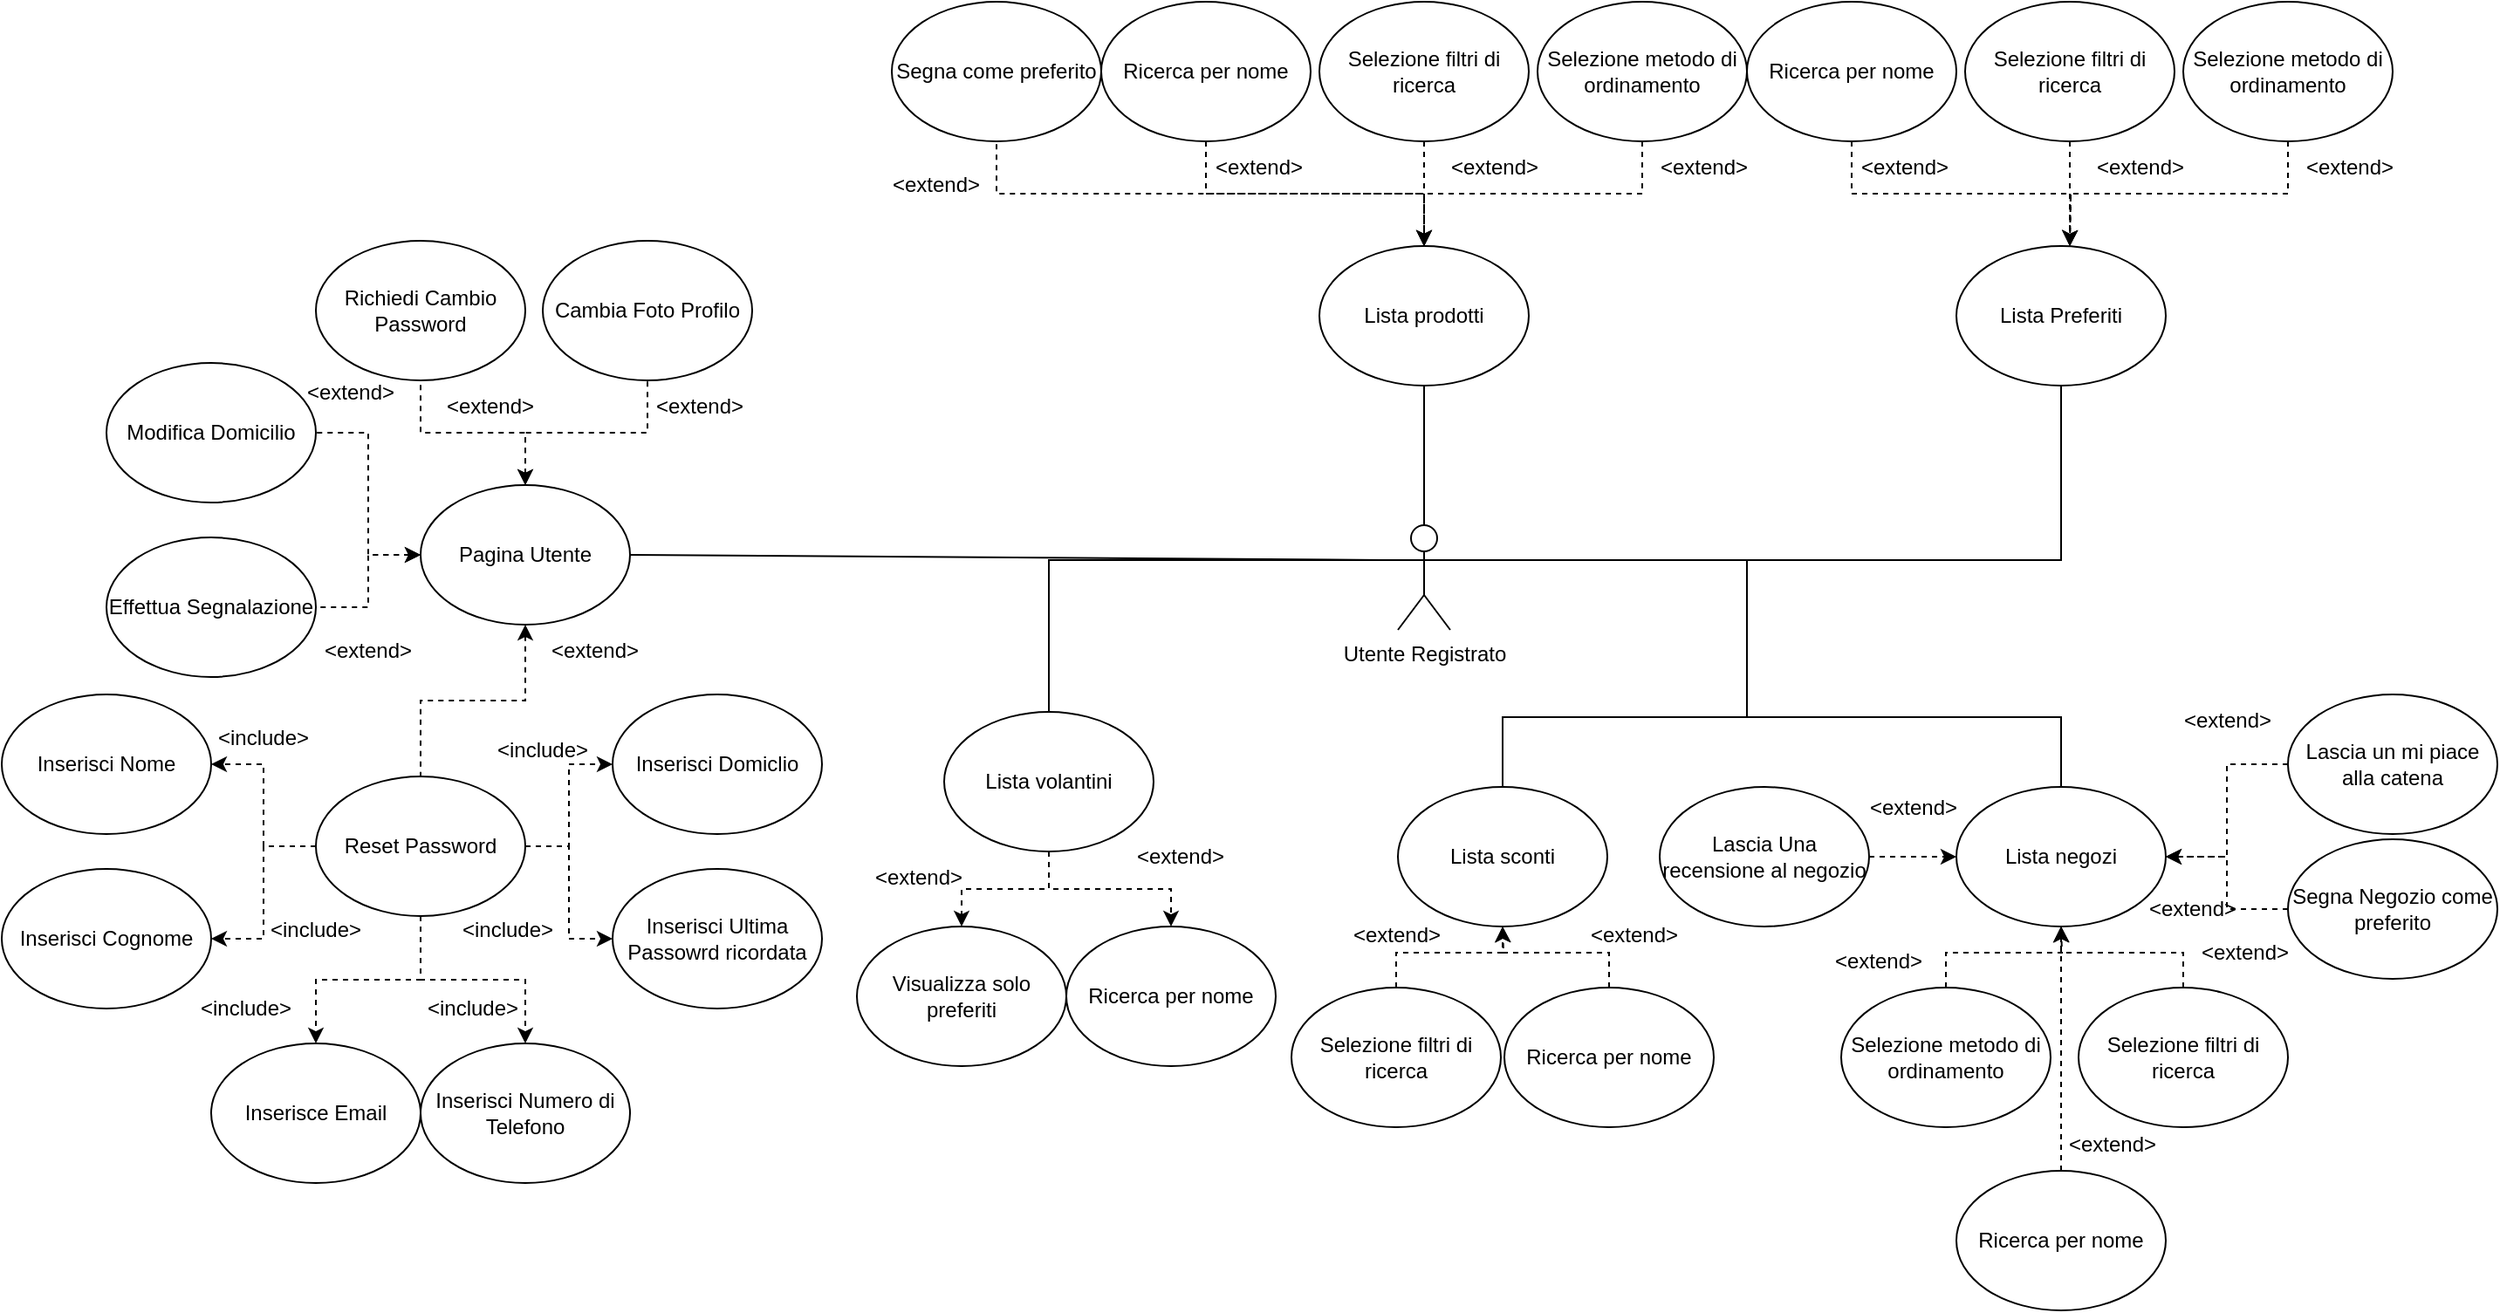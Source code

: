 <mxfile version="22.0.3" type="device">
  <diagram name="Pagina-1" id="lVRO8FN0cl4bYZhDUq4U">
    <mxGraphModel dx="2261" dy="1993" grid="1" gridSize="10" guides="1" tooltips="1" connect="1" arrows="1" fold="1" page="1" pageScale="1" pageWidth="827" pageHeight="1169" math="0" shadow="0">
      <root>
        <mxCell id="0" />
        <mxCell id="1" parent="0" />
        <mxCell id="lUNp4pjnAdWulqzOHJXf-30" style="edgeStyle=orthogonalEdgeStyle;rounded=0;orthogonalLoop=1;jettySize=auto;html=1;exitX=0;exitY=0.333;exitDx=0;exitDy=0;exitPerimeter=0;endArrow=none;endFill=0;" edge="1" parent="1" source="L7NKFnQ29NJkpKg581X9-1" target="L7NKFnQ29NJkpKg581X9-86">
          <mxGeometry relative="1" as="geometry" />
        </mxCell>
        <mxCell id="lUNp4pjnAdWulqzOHJXf-36" style="edgeStyle=orthogonalEdgeStyle;rounded=0;orthogonalLoop=1;jettySize=auto;html=1;exitX=1;exitY=0.333;exitDx=0;exitDy=0;exitPerimeter=0;endArrow=none;endFill=0;" edge="1" parent="1" source="L7NKFnQ29NJkpKg581X9-1" target="lUNp4pjnAdWulqzOHJXf-35">
          <mxGeometry relative="1" as="geometry" />
        </mxCell>
        <mxCell id="L7NKFnQ29NJkpKg581X9-1" value="Utente Registrato" style="shape=umlActor;verticalLabelPosition=bottom;verticalAlign=top;html=1;outlineConnect=0;" parent="1" vertex="1">
          <mxGeometry x="100" y="160" width="30" height="60" as="geometry" />
        </mxCell>
        <mxCell id="lUNp4pjnAdWulqzOHJXf-24" style="edgeStyle=orthogonalEdgeStyle;rounded=0;orthogonalLoop=1;jettySize=auto;html=1;dashed=1;startArrow=classic;startFill=1;endArrow=none;endFill=0;" edge="1" parent="1" target="lUNp4pjnAdWulqzOHJXf-23">
          <mxGeometry relative="1" as="geometry">
            <mxPoint x="115" as="sourcePoint" />
            <Array as="points">
              <mxPoint x="115" y="-30" />
              <mxPoint x="-130" y="-30" />
            </Array>
          </mxGeometry>
        </mxCell>
        <mxCell id="L7NKFnQ29NJkpKg581X9-22" value="Lista prodotti" style="ellipse;whiteSpace=wrap;html=1;" parent="1" vertex="1">
          <mxGeometry x="55" width="120" height="80" as="geometry" />
        </mxCell>
        <mxCell id="L7NKFnQ29NJkpKg581X9-31" style="edgeStyle=orthogonalEdgeStyle;rounded=0;orthogonalLoop=1;jettySize=auto;html=1;exitX=0.5;exitY=0;exitDx=0;exitDy=0;endArrow=none;endFill=0;" parent="1" source="L7NKFnQ29NJkpKg581X9-23" edge="1">
          <mxGeometry relative="1" as="geometry">
            <mxPoint x="130" y="180" as="targetPoint" />
            <Array as="points">
              <mxPoint x="160" y="270" />
              <mxPoint x="300" y="270" />
              <mxPoint x="300" y="180" />
            </Array>
          </mxGeometry>
        </mxCell>
        <mxCell id="L7NKFnQ29NJkpKg581X9-23" value="Lista sconti" style="ellipse;whiteSpace=wrap;html=1;" parent="1" vertex="1">
          <mxGeometry x="100" y="310" width="120" height="80" as="geometry" />
        </mxCell>
        <mxCell id="L7NKFnQ29NJkpKg581X9-30" style="edgeStyle=orthogonalEdgeStyle;rounded=0;orthogonalLoop=1;jettySize=auto;html=1;exitX=0.5;exitY=0;exitDx=0;exitDy=0;entryX=1;entryY=0.333;entryDx=0;entryDy=0;entryPerimeter=0;endArrow=none;endFill=0;" parent="1" source="L7NKFnQ29NJkpKg581X9-24" target="L7NKFnQ29NJkpKg581X9-1" edge="1">
          <mxGeometry relative="1" as="geometry">
            <mxPoint x="180" y="190" as="targetPoint" />
            <Array as="points">
              <mxPoint x="480" y="270" />
              <mxPoint x="300" y="270" />
              <mxPoint x="300" y="180" />
            </Array>
          </mxGeometry>
        </mxCell>
        <mxCell id="L7NKFnQ29NJkpKg581X9-24" value="Lista negozi" style="ellipse;whiteSpace=wrap;html=1;" parent="1" vertex="1">
          <mxGeometry x="420" y="310" width="120" height="80" as="geometry" />
        </mxCell>
        <mxCell id="L7NKFnQ29NJkpKg581X9-32" style="edgeStyle=orthogonalEdgeStyle;rounded=0;orthogonalLoop=1;jettySize=auto;html=1;exitX=0.5;exitY=1;exitDx=0;exitDy=0;entryX=0.5;entryY=0;entryDx=0;entryDy=0;entryPerimeter=0;endArrow=none;endFill=0;" parent="1" source="L7NKFnQ29NJkpKg581X9-22" target="L7NKFnQ29NJkpKg581X9-1" edge="1">
          <mxGeometry relative="1" as="geometry" />
        </mxCell>
        <mxCell id="L7NKFnQ29NJkpKg581X9-48" style="edgeStyle=orthogonalEdgeStyle;rounded=0;orthogonalLoop=1;jettySize=auto;html=1;exitX=0.5;exitY=1;exitDx=0;exitDy=0;dashed=1;endArrow=none;endFill=0;startArrow=classic;startFill=1;" parent="1" source="L7NKFnQ29NJkpKg581X9-34" target="L7NKFnQ29NJkpKg581X9-42" edge="1">
          <mxGeometry relative="1" as="geometry" />
        </mxCell>
        <mxCell id="L7NKFnQ29NJkpKg581X9-49" style="edgeStyle=orthogonalEdgeStyle;rounded=0;orthogonalLoop=1;jettySize=auto;html=1;exitX=0;exitY=0.5;exitDx=0;exitDy=0;dashed=1;endArrow=none;endFill=0;startArrow=classic;startFill=1;" parent="1" source="L7NKFnQ29NJkpKg581X9-34" target="L7NKFnQ29NJkpKg581X9-41" edge="1">
          <mxGeometry relative="1" as="geometry" />
        </mxCell>
        <mxCell id="L7NKFnQ29NJkpKg581X9-51" style="edgeStyle=orthogonalEdgeStyle;rounded=0;orthogonalLoop=1;jettySize=auto;html=1;exitX=0.5;exitY=0;exitDx=0;exitDy=0;dashed=1;endArrow=none;endFill=0;startArrow=classic;startFill=1;" parent="1" source="L7NKFnQ29NJkpKg581X9-34" target="L7NKFnQ29NJkpKg581X9-37" edge="1">
          <mxGeometry relative="1" as="geometry" />
        </mxCell>
        <mxCell id="L7NKFnQ29NJkpKg581X9-52" style="edgeStyle=orthogonalEdgeStyle;rounded=0;orthogonalLoop=1;jettySize=auto;html=1;exitX=0.5;exitY=0;exitDx=0;exitDy=0;dashed=1;endArrow=none;endFill=0;startArrow=classic;startFill=1;" parent="1" source="L7NKFnQ29NJkpKg581X9-34" target="L7NKFnQ29NJkpKg581X9-36" edge="1">
          <mxGeometry relative="1" as="geometry" />
        </mxCell>
        <mxCell id="L7NKFnQ29NJkpKg581X9-34" value="Pagina Utente" style="ellipse;whiteSpace=wrap;html=1;" parent="1" vertex="1">
          <mxGeometry x="-460" y="137" width="120" height="80" as="geometry" />
        </mxCell>
        <mxCell id="L7NKFnQ29NJkpKg581X9-35" value="" style="endArrow=none;html=1;rounded=0;exitX=1;exitY=0.5;exitDx=0;exitDy=0;" parent="1" source="L7NKFnQ29NJkpKg581X9-34" edge="1">
          <mxGeometry width="50" height="50" relative="1" as="geometry">
            <mxPoint x="-140" y="270" as="sourcePoint" />
            <mxPoint x="90" y="180" as="targetPoint" />
          </mxGeometry>
        </mxCell>
        <mxCell id="L7NKFnQ29NJkpKg581X9-36" value="Cambia Foto Profilo" style="ellipse;whiteSpace=wrap;html=1;" parent="1" vertex="1">
          <mxGeometry x="-390" y="-3" width="120" height="80" as="geometry" />
        </mxCell>
        <mxCell id="L7NKFnQ29NJkpKg581X9-37" value="Richiedi Cambio Password" style="ellipse;whiteSpace=wrap;html=1;" parent="1" vertex="1">
          <mxGeometry x="-520" y="-3" width="120" height="80" as="geometry" />
        </mxCell>
        <mxCell id="L7NKFnQ29NJkpKg581X9-38" value="Modifica Domicilio" style="ellipse;whiteSpace=wrap;html=1;" parent="1" vertex="1">
          <mxGeometry x="-640" y="67" width="120" height="80" as="geometry" />
        </mxCell>
        <mxCell id="L7NKFnQ29NJkpKg581X9-41" value="Effettua Segnalazione" style="ellipse;whiteSpace=wrap;html=1;" parent="1" vertex="1">
          <mxGeometry x="-640" y="167" width="120" height="80" as="geometry" />
        </mxCell>
        <mxCell id="lUNp4pjnAdWulqzOHJXf-8" style="edgeStyle=orthogonalEdgeStyle;rounded=0;orthogonalLoop=1;jettySize=auto;html=1;exitX=0.5;exitY=1;exitDx=0;exitDy=0;dashed=1;" edge="1" parent="1" source="L7NKFnQ29NJkpKg581X9-42" target="lUNp4pjnAdWulqzOHJXf-7">
          <mxGeometry relative="1" as="geometry" />
        </mxCell>
        <mxCell id="lUNp4pjnAdWulqzOHJXf-9" style="edgeStyle=orthogonalEdgeStyle;rounded=0;orthogonalLoop=1;jettySize=auto;html=1;exitX=0.5;exitY=1;exitDx=0;exitDy=0;dashed=1;" edge="1" parent="1" source="L7NKFnQ29NJkpKg581X9-42" target="lUNp4pjnAdWulqzOHJXf-6">
          <mxGeometry relative="1" as="geometry" />
        </mxCell>
        <mxCell id="lUNp4pjnAdWulqzOHJXf-10" style="edgeStyle=orthogonalEdgeStyle;rounded=0;orthogonalLoop=1;jettySize=auto;html=1;exitX=0;exitY=0.5;exitDx=0;exitDy=0;dashed=1;" edge="1" parent="1" source="L7NKFnQ29NJkpKg581X9-42" target="lUNp4pjnAdWulqzOHJXf-4">
          <mxGeometry relative="1" as="geometry" />
        </mxCell>
        <mxCell id="lUNp4pjnAdWulqzOHJXf-11" style="edgeStyle=orthogonalEdgeStyle;rounded=0;orthogonalLoop=1;jettySize=auto;html=1;exitX=0;exitY=0.5;exitDx=0;exitDy=0;dashed=1;" edge="1" parent="1" source="L7NKFnQ29NJkpKg581X9-42" target="lUNp4pjnAdWulqzOHJXf-5">
          <mxGeometry relative="1" as="geometry" />
        </mxCell>
        <mxCell id="lUNp4pjnAdWulqzOHJXf-14" style="edgeStyle=orthogonalEdgeStyle;rounded=0;orthogonalLoop=1;jettySize=auto;html=1;exitX=1;exitY=0.5;exitDx=0;exitDy=0;dashed=1;" edge="1" parent="1" source="L7NKFnQ29NJkpKg581X9-42" target="lUNp4pjnAdWulqzOHJXf-12">
          <mxGeometry relative="1" as="geometry" />
        </mxCell>
        <mxCell id="lUNp4pjnAdWulqzOHJXf-15" style="edgeStyle=orthogonalEdgeStyle;rounded=0;orthogonalLoop=1;jettySize=auto;html=1;exitX=1;exitY=0.5;exitDx=0;exitDy=0;dashed=1;" edge="1" parent="1" source="L7NKFnQ29NJkpKg581X9-42" target="lUNp4pjnAdWulqzOHJXf-13">
          <mxGeometry relative="1" as="geometry" />
        </mxCell>
        <mxCell id="L7NKFnQ29NJkpKg581X9-42" value="Reset Password" style="ellipse;whiteSpace=wrap;html=1;" parent="1" vertex="1">
          <mxGeometry x="-520" y="304" width="120" height="80" as="geometry" />
        </mxCell>
        <mxCell id="L7NKFnQ29NJkpKg581X9-50" style="edgeStyle=orthogonalEdgeStyle;rounded=0;orthogonalLoop=1;jettySize=auto;html=1;exitX=0;exitY=0.5;exitDx=0;exitDy=0;dashed=1;entryX=1;entryY=0.5;entryDx=0;entryDy=0;endArrow=none;endFill=0;startArrow=classic;startFill=1;" parent="1" source="L7NKFnQ29NJkpKg581X9-34" target="L7NKFnQ29NJkpKg581X9-38" edge="1">
          <mxGeometry relative="1" as="geometry">
            <mxPoint x="-450" y="187" as="sourcePoint" />
            <mxPoint x="-510" y="217" as="targetPoint" />
            <Array as="points">
              <mxPoint x="-490" y="177" />
              <mxPoint x="-490" y="107" />
            </Array>
          </mxGeometry>
        </mxCell>
        <mxCell id="L7NKFnQ29NJkpKg581X9-53" value="&amp;lt;extend&amp;gt;" style="text;html=1;strokeColor=none;fillColor=none;align=center;verticalAlign=middle;whiteSpace=wrap;rounded=0;" parent="1" vertex="1">
          <mxGeometry x="-330" y="77" width="60" height="30" as="geometry" />
        </mxCell>
        <mxCell id="L7NKFnQ29NJkpKg581X9-54" value="&amp;lt;extend&amp;gt;" style="text;html=1;strokeColor=none;fillColor=none;align=center;verticalAlign=middle;whiteSpace=wrap;rounded=0;" parent="1" vertex="1">
          <mxGeometry x="-450" y="77" width="60" height="30" as="geometry" />
        </mxCell>
        <mxCell id="L7NKFnQ29NJkpKg581X9-55" value="&amp;lt;extend&amp;gt;" style="text;html=1;strokeColor=none;fillColor=none;align=center;verticalAlign=middle;whiteSpace=wrap;rounded=0;" parent="1" vertex="1">
          <mxGeometry x="-530" y="69" width="60" height="30" as="geometry" />
        </mxCell>
        <mxCell id="L7NKFnQ29NJkpKg581X9-56" value="&amp;lt;extend&amp;gt;" style="text;html=1;strokeColor=none;fillColor=none;align=center;verticalAlign=middle;whiteSpace=wrap;rounded=0;" parent="1" vertex="1">
          <mxGeometry x="-520" y="217" width="60" height="30" as="geometry" />
        </mxCell>
        <mxCell id="L7NKFnQ29NJkpKg581X9-57" value="&amp;lt;extend&amp;gt;" style="text;html=1;strokeColor=none;fillColor=none;align=center;verticalAlign=middle;whiteSpace=wrap;rounded=0;" parent="1" vertex="1">
          <mxGeometry x="-390" y="217" width="60" height="30" as="geometry" />
        </mxCell>
        <mxCell id="L7NKFnQ29NJkpKg581X9-63" style="edgeStyle=orthogonalEdgeStyle;rounded=0;orthogonalLoop=1;jettySize=auto;html=1;exitX=0.5;exitY=1;exitDx=0;exitDy=0;dashed=1;" parent="1" source="L7NKFnQ29NJkpKg581X9-60" target="L7NKFnQ29NJkpKg581X9-22" edge="1">
          <mxGeometry relative="1" as="geometry" />
        </mxCell>
        <mxCell id="L7NKFnQ29NJkpKg581X9-60" value="Ricerca per nome" style="ellipse;whiteSpace=wrap;html=1;" parent="1" vertex="1">
          <mxGeometry x="-70" y="-140" width="120" height="80" as="geometry" />
        </mxCell>
        <mxCell id="L7NKFnQ29NJkpKg581X9-64" style="edgeStyle=orthogonalEdgeStyle;rounded=0;orthogonalLoop=1;jettySize=auto;html=1;exitX=0.5;exitY=1;exitDx=0;exitDy=0;dashed=1;" parent="1" source="L7NKFnQ29NJkpKg581X9-61" target="L7NKFnQ29NJkpKg581X9-22" edge="1">
          <mxGeometry relative="1" as="geometry" />
        </mxCell>
        <mxCell id="L7NKFnQ29NJkpKg581X9-61" value="Selezione filtri di ricerca" style="ellipse;whiteSpace=wrap;html=1;" parent="1" vertex="1">
          <mxGeometry x="55" y="-140" width="120" height="80" as="geometry" />
        </mxCell>
        <mxCell id="L7NKFnQ29NJkpKg581X9-65" style="edgeStyle=orthogonalEdgeStyle;rounded=0;orthogonalLoop=1;jettySize=auto;html=1;exitX=0.5;exitY=1;exitDx=0;exitDy=0;entryX=0.5;entryY=0;entryDx=0;entryDy=0;dashed=1;" parent="1" source="L7NKFnQ29NJkpKg581X9-62" target="L7NKFnQ29NJkpKg581X9-22" edge="1">
          <mxGeometry relative="1" as="geometry" />
        </mxCell>
        <mxCell id="L7NKFnQ29NJkpKg581X9-62" value="Selezione metodo di ordinamento" style="ellipse;whiteSpace=wrap;html=1;" parent="1" vertex="1">
          <mxGeometry x="180" y="-140" width="120" height="80" as="geometry" />
        </mxCell>
        <mxCell id="L7NKFnQ29NJkpKg581X9-66" value="&amp;lt;extend&amp;gt;" style="text;html=1;align=center;verticalAlign=middle;resizable=0;points=[];autosize=1;strokeColor=none;fillColor=none;" parent="1" vertex="1">
          <mxGeometry x="240" y="-60" width="70" height="30" as="geometry" />
        </mxCell>
        <mxCell id="L7NKFnQ29NJkpKg581X9-67" value="&amp;lt;extend&amp;gt;" style="text;html=1;align=center;verticalAlign=middle;resizable=0;points=[];autosize=1;strokeColor=none;fillColor=none;" parent="1" vertex="1">
          <mxGeometry x="120" y="-60" width="70" height="30" as="geometry" />
        </mxCell>
        <mxCell id="L7NKFnQ29NJkpKg581X9-68" value="&amp;lt;extend&amp;gt;" style="text;html=1;align=center;verticalAlign=middle;resizable=0;points=[];autosize=1;strokeColor=none;fillColor=none;" parent="1" vertex="1">
          <mxGeometry x="-15" y="-60" width="70" height="30" as="geometry" />
        </mxCell>
        <mxCell id="L7NKFnQ29NJkpKg581X9-82" style="edgeStyle=orthogonalEdgeStyle;rounded=0;orthogonalLoop=1;jettySize=auto;html=1;exitX=0.5;exitY=0;exitDx=0;exitDy=0;entryX=0.5;entryY=1;entryDx=0;entryDy=0;dashed=1;" parent="1" source="L7NKFnQ29NJkpKg581X9-69" target="L7NKFnQ29NJkpKg581X9-23" edge="1">
          <mxGeometry relative="1" as="geometry" />
        </mxCell>
        <mxCell id="L7NKFnQ29NJkpKg581X9-69" value="Ricerca per nome" style="ellipse;whiteSpace=wrap;html=1;" parent="1" vertex="1">
          <mxGeometry x="161" y="425" width="120" height="80" as="geometry" />
        </mxCell>
        <mxCell id="L7NKFnQ29NJkpKg581X9-75" style="edgeStyle=orthogonalEdgeStyle;rounded=0;orthogonalLoop=1;jettySize=auto;html=1;exitX=0.5;exitY=0;exitDx=0;exitDy=0;dashed=1;" parent="1" source="L7NKFnQ29NJkpKg581X9-70" edge="1">
          <mxGeometry relative="1" as="geometry">
            <mxPoint x="480" y="390" as="targetPoint" />
          </mxGeometry>
        </mxCell>
        <mxCell id="L7NKFnQ29NJkpKg581X9-70" value="Selezione metodo di ordinamento" style="ellipse;whiteSpace=wrap;html=1;" parent="1" vertex="1">
          <mxGeometry x="354" y="425" width="120" height="80" as="geometry" />
        </mxCell>
        <mxCell id="L7NKFnQ29NJkpKg581X9-73" style="edgeStyle=orthogonalEdgeStyle;rounded=0;orthogonalLoop=1;jettySize=auto;html=1;exitX=0.5;exitY=0;exitDx=0;exitDy=0;entryX=0.5;entryY=1;entryDx=0;entryDy=0;dashed=1;" parent="1" source="L7NKFnQ29NJkpKg581X9-71" target="L7NKFnQ29NJkpKg581X9-24" edge="1">
          <mxGeometry relative="1" as="geometry" />
        </mxCell>
        <mxCell id="L7NKFnQ29NJkpKg581X9-71" value="Selezione filtri di ricerca" style="ellipse;whiteSpace=wrap;html=1;" parent="1" vertex="1">
          <mxGeometry x="490" y="425" width="120" height="80" as="geometry" />
        </mxCell>
        <mxCell id="L7NKFnQ29NJkpKg581X9-76" style="edgeStyle=orthogonalEdgeStyle;rounded=0;orthogonalLoop=1;jettySize=auto;html=1;exitX=0.5;exitY=0;exitDx=0;exitDy=0;dashed=1;" parent="1" source="L7NKFnQ29NJkpKg581X9-72" edge="1">
          <mxGeometry relative="1" as="geometry">
            <mxPoint x="480" y="390" as="targetPoint" />
          </mxGeometry>
        </mxCell>
        <mxCell id="L7NKFnQ29NJkpKg581X9-72" value="Ricerca per nome" style="ellipse;whiteSpace=wrap;html=1;" parent="1" vertex="1">
          <mxGeometry x="420" y="530" width="120" height="80" as="geometry" />
        </mxCell>
        <mxCell id="L7NKFnQ29NJkpKg581X9-77" value="&amp;lt;extend&amp;gt;" style="text;html=1;align=center;verticalAlign=middle;resizable=0;points=[];autosize=1;strokeColor=none;fillColor=none;" parent="1" vertex="1">
          <mxGeometry x="474" y="500" width="70" height="30" as="geometry" />
        </mxCell>
        <mxCell id="L7NKFnQ29NJkpKg581X9-78" value="&amp;lt;extend&amp;gt;" style="text;html=1;align=center;verticalAlign=middle;resizable=0;points=[];autosize=1;strokeColor=none;fillColor=none;" parent="1" vertex="1">
          <mxGeometry x="550" y="390" width="70" height="30" as="geometry" />
        </mxCell>
        <mxCell id="L7NKFnQ29NJkpKg581X9-79" value="&amp;lt;extend&amp;gt;" style="text;html=1;align=center;verticalAlign=middle;resizable=0;points=[];autosize=1;strokeColor=none;fillColor=none;" parent="1" vertex="1">
          <mxGeometry x="340" y="395" width="70" height="30" as="geometry" />
        </mxCell>
        <mxCell id="L7NKFnQ29NJkpKg581X9-83" style="edgeStyle=orthogonalEdgeStyle;rounded=0;orthogonalLoop=1;jettySize=auto;html=1;exitX=0.5;exitY=0;exitDx=0;exitDy=0;dashed=1;" parent="1" source="L7NKFnQ29NJkpKg581X9-81" edge="1">
          <mxGeometry relative="1" as="geometry">
            <mxPoint x="160" y="390" as="targetPoint" />
          </mxGeometry>
        </mxCell>
        <mxCell id="L7NKFnQ29NJkpKg581X9-81" value="Selezione filtri di ricerca" style="ellipse;whiteSpace=wrap;html=1;" parent="1" vertex="1">
          <mxGeometry x="39" y="425" width="120" height="80" as="geometry" />
        </mxCell>
        <mxCell id="L7NKFnQ29NJkpKg581X9-84" value="&amp;lt;extend&amp;gt;" style="text;html=1;align=center;verticalAlign=middle;resizable=0;points=[];autosize=1;strokeColor=none;fillColor=none;" parent="1" vertex="1">
          <mxGeometry x="200" y="380" width="70" height="30" as="geometry" />
        </mxCell>
        <mxCell id="L7NKFnQ29NJkpKg581X9-85" value="&amp;lt;extend&amp;gt;" style="text;html=1;align=center;verticalAlign=middle;resizable=0;points=[];autosize=1;strokeColor=none;fillColor=none;" parent="1" vertex="1">
          <mxGeometry x="64" y="380" width="70" height="30" as="geometry" />
        </mxCell>
        <mxCell id="lUNp4pjnAdWulqzOHJXf-31" style="edgeStyle=orthogonalEdgeStyle;rounded=0;orthogonalLoop=1;jettySize=auto;html=1;exitX=0.5;exitY=1;exitDx=0;exitDy=0;dashed=1;" edge="1" parent="1" source="L7NKFnQ29NJkpKg581X9-86" target="L7NKFnQ29NJkpKg581X9-89">
          <mxGeometry relative="1" as="geometry" />
        </mxCell>
        <mxCell id="lUNp4pjnAdWulqzOHJXf-33" style="edgeStyle=orthogonalEdgeStyle;rounded=0;orthogonalLoop=1;jettySize=auto;html=1;exitX=0.5;exitY=1;exitDx=0;exitDy=0;dashed=1;" edge="1" parent="1" source="L7NKFnQ29NJkpKg581X9-86" target="lUNp4pjnAdWulqzOHJXf-32">
          <mxGeometry relative="1" as="geometry" />
        </mxCell>
        <mxCell id="L7NKFnQ29NJkpKg581X9-86" value="Lista volantini" style="ellipse;whiteSpace=wrap;html=1;" parent="1" vertex="1">
          <mxGeometry x="-160" y="267" width="120" height="80" as="geometry" />
        </mxCell>
        <mxCell id="L7NKFnQ29NJkpKg581X9-89" value="Ricerca per nome" style="ellipse;whiteSpace=wrap;html=1;" parent="1" vertex="1">
          <mxGeometry x="-90" y="390" width="120" height="80" as="geometry" />
        </mxCell>
        <mxCell id="L7NKFnQ29NJkpKg581X9-93" value="&amp;lt;extend&amp;gt;" style="text;html=1;align=center;verticalAlign=middle;resizable=0;points=[];autosize=1;strokeColor=none;fillColor=none;" parent="1" vertex="1">
          <mxGeometry x="-210" y="347" width="70" height="30" as="geometry" />
        </mxCell>
        <mxCell id="lUNp4pjnAdWulqzOHJXf-4" value="Inserisci Nome" style="ellipse;whiteSpace=wrap;html=1;" vertex="1" parent="1">
          <mxGeometry x="-700" y="257" width="120" height="80" as="geometry" />
        </mxCell>
        <mxCell id="lUNp4pjnAdWulqzOHJXf-5" value="Inserisci Cognome" style="ellipse;whiteSpace=wrap;html=1;" vertex="1" parent="1">
          <mxGeometry x="-700" y="357" width="120" height="80" as="geometry" />
        </mxCell>
        <mxCell id="lUNp4pjnAdWulqzOHJXf-6" value="Inserisce Email" style="ellipse;whiteSpace=wrap;html=1;" vertex="1" parent="1">
          <mxGeometry x="-580" y="457" width="120" height="80" as="geometry" />
        </mxCell>
        <mxCell id="lUNp4pjnAdWulqzOHJXf-7" value="Inserisci Numero di Telefono" style="ellipse;whiteSpace=wrap;html=1;" vertex="1" parent="1">
          <mxGeometry x="-460" y="457" width="120" height="80" as="geometry" />
        </mxCell>
        <mxCell id="lUNp4pjnAdWulqzOHJXf-12" value="Inserisci Domiclio" style="ellipse;whiteSpace=wrap;html=1;" vertex="1" parent="1">
          <mxGeometry x="-350" y="257" width="120" height="80" as="geometry" />
        </mxCell>
        <mxCell id="lUNp4pjnAdWulqzOHJXf-13" value="Inserisci Ultima Passowrd ricordata" style="ellipse;whiteSpace=wrap;html=1;" vertex="1" parent="1">
          <mxGeometry x="-350" y="357" width="120" height="80" as="geometry" />
        </mxCell>
        <mxCell id="lUNp4pjnAdWulqzOHJXf-16" value="&amp;lt;include&amp;gt;" style="text;html=1;strokeColor=none;fillColor=none;align=center;verticalAlign=middle;whiteSpace=wrap;rounded=0;" vertex="1" parent="1">
          <mxGeometry x="-580" y="267" width="60" height="30" as="geometry" />
        </mxCell>
        <mxCell id="lUNp4pjnAdWulqzOHJXf-17" value="&amp;lt;include&amp;gt;" style="text;html=1;strokeColor=none;fillColor=none;align=center;verticalAlign=middle;whiteSpace=wrap;rounded=0;" vertex="1" parent="1">
          <mxGeometry x="-550" y="377" width="60" height="30" as="geometry" />
        </mxCell>
        <mxCell id="lUNp4pjnAdWulqzOHJXf-18" value="&amp;lt;include&amp;gt;" style="text;html=1;strokeColor=none;fillColor=none;align=center;verticalAlign=middle;whiteSpace=wrap;rounded=0;" vertex="1" parent="1">
          <mxGeometry x="-590" y="422" width="60" height="30" as="geometry" />
        </mxCell>
        <mxCell id="lUNp4pjnAdWulqzOHJXf-19" value="&amp;lt;include&amp;gt;" style="text;html=1;strokeColor=none;fillColor=none;align=center;verticalAlign=middle;whiteSpace=wrap;rounded=0;" vertex="1" parent="1">
          <mxGeometry x="-460" y="422" width="60" height="30" as="geometry" />
        </mxCell>
        <mxCell id="lUNp4pjnAdWulqzOHJXf-20" value="&amp;lt;include&amp;gt;" style="text;html=1;strokeColor=none;fillColor=none;align=center;verticalAlign=middle;whiteSpace=wrap;rounded=0;" vertex="1" parent="1">
          <mxGeometry x="-440" y="377" width="60" height="30" as="geometry" />
        </mxCell>
        <mxCell id="lUNp4pjnAdWulqzOHJXf-22" value="&amp;lt;include&amp;gt;" style="text;html=1;strokeColor=none;fillColor=none;align=center;verticalAlign=middle;whiteSpace=wrap;rounded=0;" vertex="1" parent="1">
          <mxGeometry x="-420" y="274" width="60" height="30" as="geometry" />
        </mxCell>
        <mxCell id="lUNp4pjnAdWulqzOHJXf-23" value="Segna come preferito" style="ellipse;whiteSpace=wrap;html=1;" vertex="1" parent="1">
          <mxGeometry x="-190" y="-140" width="120" height="80" as="geometry" />
        </mxCell>
        <mxCell id="lUNp4pjnAdWulqzOHJXf-25" value="&amp;lt;extend&amp;gt;" style="text;html=1;align=center;verticalAlign=middle;resizable=0;points=[];autosize=1;strokeColor=none;fillColor=none;" vertex="1" parent="1">
          <mxGeometry x="-200" y="-50" width="70" height="30" as="geometry" />
        </mxCell>
        <mxCell id="lUNp4pjnAdWulqzOHJXf-28" style="edgeStyle=orthogonalEdgeStyle;rounded=0;orthogonalLoop=1;jettySize=auto;html=1;exitX=0;exitY=0.5;exitDx=0;exitDy=0;dashed=1;" edge="1" parent="1" source="lUNp4pjnAdWulqzOHJXf-27" target="L7NKFnQ29NJkpKg581X9-24">
          <mxGeometry relative="1" as="geometry" />
        </mxCell>
        <mxCell id="lUNp4pjnAdWulqzOHJXf-27" value="Segna Negozio come preferito" style="ellipse;whiteSpace=wrap;html=1;" vertex="1" parent="1">
          <mxGeometry x="610" y="340" width="120" height="80" as="geometry" />
        </mxCell>
        <mxCell id="lUNp4pjnAdWulqzOHJXf-29" value="&amp;lt;extend&amp;gt;" style="text;html=1;align=center;verticalAlign=middle;resizable=0;points=[];autosize=1;strokeColor=none;fillColor=none;" vertex="1" parent="1">
          <mxGeometry x="520" y="365" width="70" height="30" as="geometry" />
        </mxCell>
        <mxCell id="lUNp4pjnAdWulqzOHJXf-32" value="Visualizza solo preferiti" style="ellipse;whiteSpace=wrap;html=1;" vertex="1" parent="1">
          <mxGeometry x="-210" y="390" width="120" height="80" as="geometry" />
        </mxCell>
        <mxCell id="lUNp4pjnAdWulqzOHJXf-34" value="&amp;lt;extend&amp;gt;" style="text;html=1;align=center;verticalAlign=middle;resizable=0;points=[];autosize=1;strokeColor=none;fillColor=none;" vertex="1" parent="1">
          <mxGeometry x="-60" y="335" width="70" height="30" as="geometry" />
        </mxCell>
        <mxCell id="lUNp4pjnAdWulqzOHJXf-35" value="Lista Preferiti" style="ellipse;whiteSpace=wrap;html=1;" vertex="1" parent="1">
          <mxGeometry x="420" width="120" height="80" as="geometry" />
        </mxCell>
        <mxCell id="lUNp4pjnAdWulqzOHJXf-39" style="edgeStyle=orthogonalEdgeStyle;rounded=0;orthogonalLoop=1;jettySize=auto;html=1;exitX=1;exitY=0.5;exitDx=0;exitDy=0;entryX=0;entryY=0.5;entryDx=0;entryDy=0;dashed=1;" edge="1" parent="1" source="lUNp4pjnAdWulqzOHJXf-38" target="L7NKFnQ29NJkpKg581X9-24">
          <mxGeometry relative="1" as="geometry" />
        </mxCell>
        <mxCell id="lUNp4pjnAdWulqzOHJXf-38" value="Lascia Una recensione al negozio" style="ellipse;whiteSpace=wrap;html=1;" vertex="1" parent="1">
          <mxGeometry x="250" y="310" width="120" height="80" as="geometry" />
        </mxCell>
        <mxCell id="lUNp4pjnAdWulqzOHJXf-40" value="&amp;lt;extend&amp;gt;" style="text;html=1;align=center;verticalAlign=middle;resizable=0;points=[];autosize=1;strokeColor=none;fillColor=none;" vertex="1" parent="1">
          <mxGeometry x="360" y="307" width="70" height="30" as="geometry" />
        </mxCell>
        <mxCell id="lUNp4pjnAdWulqzOHJXf-42" style="edgeStyle=orthogonalEdgeStyle;rounded=0;orthogonalLoop=1;jettySize=auto;html=1;exitX=0;exitY=0.5;exitDx=0;exitDy=0;dashed=1;" edge="1" parent="1" source="lUNp4pjnAdWulqzOHJXf-41" target="L7NKFnQ29NJkpKg581X9-24">
          <mxGeometry relative="1" as="geometry" />
        </mxCell>
        <mxCell id="lUNp4pjnAdWulqzOHJXf-41" value="Lascia un mi piace alla catena" style="ellipse;whiteSpace=wrap;html=1;" vertex="1" parent="1">
          <mxGeometry x="610" y="257" width="120" height="80" as="geometry" />
        </mxCell>
        <mxCell id="lUNp4pjnAdWulqzOHJXf-43" style="edgeStyle=orthogonalEdgeStyle;rounded=0;orthogonalLoop=1;jettySize=auto;html=1;exitX=0.5;exitY=1;exitDx=0;exitDy=0;dashed=1;" edge="1" parent="1" source="lUNp4pjnAdWulqzOHJXf-44">
          <mxGeometry relative="1" as="geometry">
            <mxPoint x="485" as="targetPoint" />
          </mxGeometry>
        </mxCell>
        <mxCell id="lUNp4pjnAdWulqzOHJXf-44" value="Ricerca per nome" style="ellipse;whiteSpace=wrap;html=1;" vertex="1" parent="1">
          <mxGeometry x="300" y="-140" width="120" height="80" as="geometry" />
        </mxCell>
        <mxCell id="lUNp4pjnAdWulqzOHJXf-45" style="edgeStyle=orthogonalEdgeStyle;rounded=0;orthogonalLoop=1;jettySize=auto;html=1;exitX=0.5;exitY=1;exitDx=0;exitDy=0;dashed=1;" edge="1" parent="1" source="lUNp4pjnAdWulqzOHJXf-46">
          <mxGeometry relative="1" as="geometry">
            <mxPoint x="485" as="targetPoint" />
          </mxGeometry>
        </mxCell>
        <mxCell id="lUNp4pjnAdWulqzOHJXf-46" value="Selezione filtri di ricerca" style="ellipse;whiteSpace=wrap;html=1;" vertex="1" parent="1">
          <mxGeometry x="425" y="-140" width="120" height="80" as="geometry" />
        </mxCell>
        <mxCell id="lUNp4pjnAdWulqzOHJXf-47" style="edgeStyle=orthogonalEdgeStyle;rounded=0;orthogonalLoop=1;jettySize=auto;html=1;exitX=0.5;exitY=1;exitDx=0;exitDy=0;entryX=0.5;entryY=0;entryDx=0;entryDy=0;dashed=1;" edge="1" parent="1" source="lUNp4pjnAdWulqzOHJXf-48">
          <mxGeometry relative="1" as="geometry">
            <mxPoint x="485" as="targetPoint" />
          </mxGeometry>
        </mxCell>
        <mxCell id="lUNp4pjnAdWulqzOHJXf-48" value="Selezione metodo di ordinamento" style="ellipse;whiteSpace=wrap;html=1;" vertex="1" parent="1">
          <mxGeometry x="550" y="-140" width="120" height="80" as="geometry" />
        </mxCell>
        <mxCell id="lUNp4pjnAdWulqzOHJXf-49" value="&amp;lt;extend&amp;gt;" style="text;html=1;align=center;verticalAlign=middle;resizable=0;points=[];autosize=1;strokeColor=none;fillColor=none;" vertex="1" parent="1">
          <mxGeometry x="610" y="-60" width="70" height="30" as="geometry" />
        </mxCell>
        <mxCell id="lUNp4pjnAdWulqzOHJXf-50" value="&amp;lt;extend&amp;gt;" style="text;html=1;align=center;verticalAlign=middle;resizable=0;points=[];autosize=1;strokeColor=none;fillColor=none;" vertex="1" parent="1">
          <mxGeometry x="490" y="-60" width="70" height="30" as="geometry" />
        </mxCell>
        <mxCell id="lUNp4pjnAdWulqzOHJXf-51" value="&amp;lt;extend&amp;gt;" style="text;html=1;align=center;verticalAlign=middle;resizable=0;points=[];autosize=1;strokeColor=none;fillColor=none;" vertex="1" parent="1">
          <mxGeometry x="355" y="-60" width="70" height="30" as="geometry" />
        </mxCell>
        <mxCell id="lUNp4pjnAdWulqzOHJXf-52" value="&amp;lt;extend&amp;gt;" style="text;html=1;align=center;verticalAlign=middle;resizable=0;points=[];autosize=1;strokeColor=none;fillColor=none;" vertex="1" parent="1">
          <mxGeometry x="540" y="257" width="70" height="30" as="geometry" />
        </mxCell>
      </root>
    </mxGraphModel>
  </diagram>
</mxfile>

